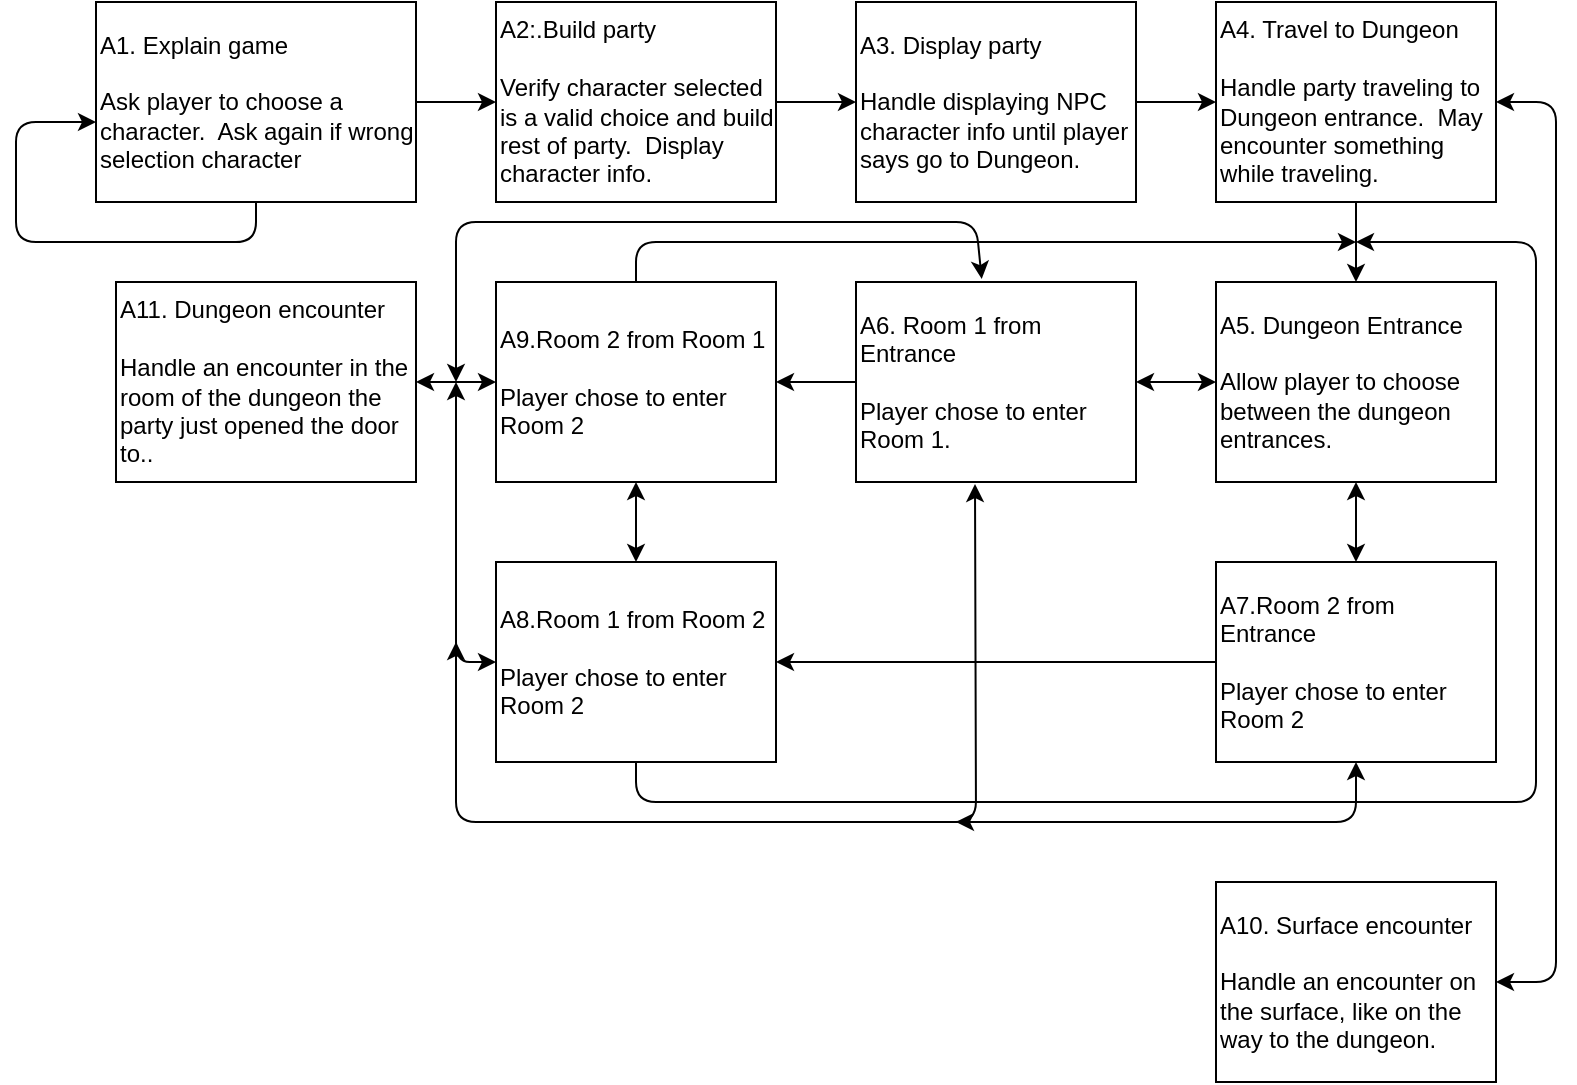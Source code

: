 <mxfile version="13.0.9" type="device"><diagram id="C5RBs43oDa-KdzZeNtuy" name="Page-1"><mxGraphModel dx="933" dy="634" grid="1" gridSize="10" guides="1" tooltips="1" connect="1" arrows="1" fold="1" page="1" pageScale="1" pageWidth="827" pageHeight="1169" math="0" shadow="0"><root><mxCell id="WIyWlLk6GJQsqaUBKTNV-0"/><mxCell id="WIyWlLk6GJQsqaUBKTNV-1" parent="WIyWlLk6GJQsqaUBKTNV-0"/><mxCell id="IwhkRfzm7_OY9SXt7KAw-3" value="" style="edgeStyle=orthogonalEdgeStyle;rounded=0;orthogonalLoop=1;jettySize=auto;html=1;" edge="1" parent="WIyWlLk6GJQsqaUBKTNV-1" source="IwhkRfzm7_OY9SXt7KAw-0" target="IwhkRfzm7_OY9SXt7KAw-2"><mxGeometry relative="1" as="geometry"/></mxCell><mxCell id="IwhkRfzm7_OY9SXt7KAw-0" value="&lt;div align=&quot;left&quot;&gt;A1. Explain game&lt;/div&gt;&lt;div align=&quot;left&quot;&gt;&lt;br&gt;&lt;/div&gt;&lt;div align=&quot;left&quot;&gt;Ask player to choose a character.&amp;nbsp; Ask again if wrong selection character&lt;br&gt;&lt;/div&gt;" style="rounded=0;whiteSpace=wrap;html=1;align=left;" vertex="1" parent="WIyWlLk6GJQsqaUBKTNV-1"><mxGeometry x="80" y="40" width="160" height="100" as="geometry"/></mxCell><mxCell id="IwhkRfzm7_OY9SXt7KAw-17" value="" style="edgeStyle=orthogonalEdgeStyle;rounded=0;orthogonalLoop=1;jettySize=auto;html=1;" edge="1" parent="WIyWlLk6GJQsqaUBKTNV-1" source="IwhkRfzm7_OY9SXt7KAw-2" target="IwhkRfzm7_OY9SXt7KAw-16"><mxGeometry relative="1" as="geometry"/></mxCell><mxCell id="IwhkRfzm7_OY9SXt7KAw-2" value="&lt;div align=&quot;left&quot;&gt;A2:.Build party&lt;br&gt;&lt;/div&gt;&lt;div align=&quot;left&quot;&gt;&lt;br&gt;&lt;/div&gt;&lt;div align=&quot;left&quot;&gt;Verify character selected is a valid choice and build rest of party.&amp;nbsp; Display character info.&lt;br&gt;&lt;/div&gt;" style="rounded=0;whiteSpace=wrap;html=1;align=left;" vertex="1" parent="WIyWlLk6GJQsqaUBKTNV-1"><mxGeometry x="280" y="40" width="140" height="100" as="geometry"/></mxCell><mxCell id="IwhkRfzm7_OY9SXt7KAw-19" value="" style="edgeStyle=orthogonalEdgeStyle;rounded=0;orthogonalLoop=1;jettySize=auto;html=1;" edge="1" parent="WIyWlLk6GJQsqaUBKTNV-1" source="IwhkRfzm7_OY9SXt7KAw-16" target="IwhkRfzm7_OY9SXt7KAw-18"><mxGeometry relative="1" as="geometry"/></mxCell><mxCell id="IwhkRfzm7_OY9SXt7KAw-16" value="&lt;div align=&quot;left&quot;&gt;A3. Display party&lt;br&gt;&lt;/div&gt;&lt;div align=&quot;left&quot;&gt;&lt;br&gt;&lt;/div&gt;&lt;div align=&quot;left&quot;&gt;Handle displaying NPC character info until player says go to Dungeon.&lt;br&gt;&lt;/div&gt;" style="rounded=0;whiteSpace=wrap;html=1;align=left;" vertex="1" parent="WIyWlLk6GJQsqaUBKTNV-1"><mxGeometry x="460" y="40" width="140" height="100" as="geometry"/></mxCell><mxCell id="IwhkRfzm7_OY9SXt7KAw-21" value="" style="edgeStyle=orthogonalEdgeStyle;rounded=0;orthogonalLoop=1;jettySize=auto;html=1;" edge="1" parent="WIyWlLk6GJQsqaUBKTNV-1" source="IwhkRfzm7_OY9SXt7KAw-18" target="IwhkRfzm7_OY9SXt7KAw-20"><mxGeometry relative="1" as="geometry"/></mxCell><mxCell id="IwhkRfzm7_OY9SXt7KAw-18" value="&lt;div align=&quot;left&quot;&gt;A4. Travel to Dungeon&lt;br&gt;&lt;/div&gt;&lt;div align=&quot;left&quot;&gt;&lt;br&gt;&lt;/div&gt;&lt;div align=&quot;left&quot;&gt;Handle party traveling to Dungeon entrance.&amp;nbsp; May encounter something while traveling.&lt;br&gt;&lt;/div&gt;" style="rounded=0;whiteSpace=wrap;html=1;align=left;" vertex="1" parent="WIyWlLk6GJQsqaUBKTNV-1"><mxGeometry x="640" y="40" width="140" height="100" as="geometry"/></mxCell><mxCell id="IwhkRfzm7_OY9SXt7KAw-20" value="&lt;div align=&quot;left&quot;&gt;A5. Dungeon Entrance&lt;br&gt;&lt;/div&gt;&lt;div align=&quot;left&quot;&gt;&lt;br&gt;&lt;/div&gt;Allow player to choose between the dungeon entrances." style="rounded=0;whiteSpace=wrap;html=1;align=left;" vertex="1" parent="WIyWlLk6GJQsqaUBKTNV-1"><mxGeometry x="640" y="180" width="140" height="100" as="geometry"/></mxCell><mxCell id="IwhkRfzm7_OY9SXt7KAw-14" value="" style="endArrow=classic;html=1;exitX=0.5;exitY=1;exitDx=0;exitDy=0;entryX=0;entryY=0.6;entryDx=0;entryDy=0;entryPerimeter=0;" edge="1" parent="WIyWlLk6GJQsqaUBKTNV-1" source="IwhkRfzm7_OY9SXt7KAw-0" target="IwhkRfzm7_OY9SXt7KAw-0"><mxGeometry width="50" height="50" relative="1" as="geometry"><mxPoint x="380" y="240" as="sourcePoint"/><mxPoint x="40" y="100" as="targetPoint"/><Array as="points"><mxPoint x="160" y="160"/><mxPoint x="40" y="160"/><mxPoint x="40" y="100"/></Array></mxGeometry></mxCell><mxCell id="IwhkRfzm7_OY9SXt7KAw-22" value="&lt;div align=&quot;left&quot;&gt;A5. Dungeon Entrance&lt;br&gt;&lt;/div&gt;&lt;div align=&quot;left&quot;&gt;&lt;br&gt;&lt;/div&gt;Allow player to choose between the dungeon entrances." style="rounded=0;whiteSpace=wrap;html=1;align=left;" vertex="1" parent="WIyWlLk6GJQsqaUBKTNV-1"><mxGeometry x="640" y="180" width="140" height="100" as="geometry"/></mxCell><mxCell id="IwhkRfzm7_OY9SXt7KAw-36" value="" style="edgeStyle=orthogonalEdgeStyle;rounded=0;orthogonalLoop=1;jettySize=auto;html=1;entryX=1;entryY=0.5;entryDx=0;entryDy=0;" edge="1" parent="WIyWlLk6GJQsqaUBKTNV-1" source="IwhkRfzm7_OY9SXt7KAw-26" target="IwhkRfzm7_OY9SXt7KAw-31"><mxGeometry relative="1" as="geometry"><mxPoint x="560" y="370" as="targetPoint"/></mxGeometry></mxCell><mxCell id="IwhkRfzm7_OY9SXt7KAw-26" value="&lt;div align=&quot;left&quot;&gt;A7.Room 2 from Entrance&lt;/div&gt;&lt;div align=&quot;left&quot;&gt;&lt;br&gt;&lt;/div&gt;&lt;div&gt;Player chose to enter Room 2&lt;br&gt;&lt;/div&gt;" style="rounded=0;whiteSpace=wrap;html=1;align=left;" vertex="1" parent="WIyWlLk6GJQsqaUBKTNV-1"><mxGeometry x="640" y="320" width="140" height="100" as="geometry"/></mxCell><mxCell id="IwhkRfzm7_OY9SXt7KAw-28" value="&lt;div align=&quot;left&quot;&gt;A9.Room 2 from Room 1&lt;br&gt;&lt;/div&gt;&lt;div align=&quot;left&quot;&gt;&lt;br&gt;&lt;/div&gt;&lt;div&gt;Player chose to enter Room 2&lt;br&gt;&lt;/div&gt;" style="rounded=0;whiteSpace=wrap;html=1;align=left;" vertex="1" parent="WIyWlLk6GJQsqaUBKTNV-1"><mxGeometry x="280" y="180" width="140" height="100" as="geometry"/></mxCell><mxCell id="IwhkRfzm7_OY9SXt7KAw-37" value="" style="edgeStyle=orthogonalEdgeStyle;rounded=0;orthogonalLoop=1;jettySize=auto;html=1;" edge="1" parent="WIyWlLk6GJQsqaUBKTNV-1" source="IwhkRfzm7_OY9SXt7KAw-24" target="IwhkRfzm7_OY9SXt7KAw-28"><mxGeometry relative="1" as="geometry"/></mxCell><mxCell id="IwhkRfzm7_OY9SXt7KAw-24" value="&lt;div align=&quot;left&quot;&gt;A6. Room 1 from Entrance&lt;br&gt;&lt;/div&gt;&lt;div align=&quot;left&quot;&gt;&lt;br&gt;&lt;/div&gt;&lt;div&gt;Player chose to enter Room 1.&lt;br&gt;&lt;/div&gt;" style="rounded=0;whiteSpace=wrap;html=1;align=left;" vertex="1" parent="WIyWlLk6GJQsqaUBKTNV-1"><mxGeometry x="460" y="180" width="140" height="100" as="geometry"/></mxCell><mxCell id="IwhkRfzm7_OY9SXt7KAw-23" value="&lt;div align=&quot;left&quot;&gt;A10. Surface encounter&lt;br&gt;&lt;/div&gt;&lt;div align=&quot;left&quot;&gt;&lt;br&gt;&lt;/div&gt;Handle an encounter on the surface, like on the way to the dungeon." style="rounded=0;whiteSpace=wrap;html=1;align=left;" vertex="1" parent="WIyWlLk6GJQsqaUBKTNV-1"><mxGeometry x="640" y="480" width="140" height="100" as="geometry"/></mxCell><mxCell id="IwhkRfzm7_OY9SXt7KAw-31" value="&lt;div align=&quot;left&quot;&gt;A8.Room 1 from Room 2&lt;/div&gt;&lt;div align=&quot;left&quot;&gt;&lt;br&gt;&lt;/div&gt;&lt;div align=&quot;left&quot;&gt;Player chose to enter Room 2&lt;br&gt;&lt;/div&gt;" style="rounded=0;whiteSpace=wrap;html=1;align=left;" vertex="1" parent="WIyWlLk6GJQsqaUBKTNV-1"><mxGeometry x="280" y="320" width="140" height="100" as="geometry"/></mxCell><mxCell id="IwhkRfzm7_OY9SXt7KAw-32" value="" style="endArrow=classic;startArrow=classic;html=1;entryX=0;entryY=0.5;entryDx=0;entryDy=0;exitX=1;exitY=0.5;exitDx=0;exitDy=0;" edge="1" parent="WIyWlLk6GJQsqaUBKTNV-1" source="IwhkRfzm7_OY9SXt7KAw-24" target="IwhkRfzm7_OY9SXt7KAw-22"><mxGeometry width="50" height="50" relative="1" as="geometry"><mxPoint x="380" y="390" as="sourcePoint"/><mxPoint x="430" y="340" as="targetPoint"/></mxGeometry></mxCell><mxCell id="IwhkRfzm7_OY9SXt7KAw-33" value="" style="endArrow=classic;startArrow=classic;html=1;entryX=0.5;entryY=1;entryDx=0;entryDy=0;exitX=0.5;exitY=0;exitDx=0;exitDy=0;" edge="1" parent="WIyWlLk6GJQsqaUBKTNV-1" source="IwhkRfzm7_OY9SXt7KAw-26" target="IwhkRfzm7_OY9SXt7KAw-22"><mxGeometry width="50" height="50" relative="1" as="geometry"><mxPoint x="380" y="390" as="sourcePoint"/><mxPoint x="430" y="340" as="targetPoint"/></mxGeometry></mxCell><mxCell id="IwhkRfzm7_OY9SXt7KAw-38" value="" style="endArrow=classic;startArrow=classic;html=1;entryX=0.5;entryY=1;entryDx=0;entryDy=0;exitX=0.5;exitY=0;exitDx=0;exitDy=0;" edge="1" parent="WIyWlLk6GJQsqaUBKTNV-1" source="IwhkRfzm7_OY9SXt7KAw-31" target="IwhkRfzm7_OY9SXt7KAw-28"><mxGeometry width="50" height="50" relative="1" as="geometry"><mxPoint x="380" y="390" as="sourcePoint"/><mxPoint x="430" y="340" as="targetPoint"/></mxGeometry></mxCell><mxCell id="IwhkRfzm7_OY9SXt7KAw-39" value="" style="endArrow=classic;html=1;exitX=0.5;exitY=1;exitDx=0;exitDy=0;" edge="1" parent="WIyWlLk6GJQsqaUBKTNV-1" source="IwhkRfzm7_OY9SXt7KAw-31"><mxGeometry width="50" height="50" relative="1" as="geometry"><mxPoint x="380" y="390" as="sourcePoint"/><mxPoint x="710" y="160" as="targetPoint"/><Array as="points"><mxPoint x="350" y="440"/><mxPoint x="800" y="440"/><mxPoint x="800" y="160"/></Array></mxGeometry></mxCell><mxCell id="IwhkRfzm7_OY9SXt7KAw-40" value="" style="endArrow=classic;html=1;exitX=0.5;exitY=0;exitDx=0;exitDy=0;" edge="1" parent="WIyWlLk6GJQsqaUBKTNV-1" source="IwhkRfzm7_OY9SXt7KAw-28"><mxGeometry width="50" height="50" relative="1" as="geometry"><mxPoint x="380" y="390" as="sourcePoint"/><mxPoint x="710" y="160" as="targetPoint"/><Array as="points"><mxPoint x="350" y="160"/></Array></mxGeometry></mxCell><mxCell id="IwhkRfzm7_OY9SXt7KAw-42" value="&lt;div align=&quot;left&quot;&gt;A11. Dungeon encounter&lt;br&gt;&lt;/div&gt;&lt;div align=&quot;left&quot;&gt;&lt;br&gt;&lt;/div&gt;Handle an encounter in the room of the dungeon the party just opened the door to.." style="rounded=0;whiteSpace=wrap;html=1;align=left;" vertex="1" parent="WIyWlLk6GJQsqaUBKTNV-1"><mxGeometry x="90" y="180" width="150" height="100" as="geometry"/></mxCell><mxCell id="IwhkRfzm7_OY9SXt7KAw-49" value="" style="endArrow=classic;startArrow=classic;html=1;entryX=0.425;entryY=1.01;entryDx=0;entryDy=0;entryPerimeter=0;" edge="1" parent="WIyWlLk6GJQsqaUBKTNV-1" target="IwhkRfzm7_OY9SXt7KAw-24"><mxGeometry width="50" height="50" relative="1" as="geometry"><mxPoint x="260" y="360" as="sourcePoint"/><mxPoint x="430" y="290" as="targetPoint"/><Array as="points"><mxPoint x="260" y="450"/><mxPoint x="520" y="450"/></Array></mxGeometry></mxCell><mxCell id="IwhkRfzm7_OY9SXt7KAw-50" value="" style="endArrow=classic;startArrow=classic;html=1;entryX=0.5;entryY=1;entryDx=0;entryDy=0;" edge="1" parent="WIyWlLk6GJQsqaUBKTNV-1" target="IwhkRfzm7_OY9SXt7KAw-26"><mxGeometry width="50" height="50" relative="1" as="geometry"><mxPoint x="510" y="450" as="sourcePoint"/><mxPoint x="430" y="290" as="targetPoint"/><Array as="points"><mxPoint x="710" y="450"/></Array></mxGeometry></mxCell><mxCell id="IwhkRfzm7_OY9SXt7KAw-51" value="" style="endArrow=classic;startArrow=classic;html=1;exitX=0;exitY=0.5;exitDx=0;exitDy=0;" edge="1" parent="WIyWlLk6GJQsqaUBKTNV-1" source="IwhkRfzm7_OY9SXt7KAw-31"><mxGeometry width="50" height="50" relative="1" as="geometry"><mxPoint x="380" y="340" as="sourcePoint"/><mxPoint x="260" y="230" as="targetPoint"/><Array as="points"><mxPoint x="260" y="370"/></Array></mxGeometry></mxCell><mxCell id="IwhkRfzm7_OY9SXt7KAw-52" value="" style="endArrow=classic;startArrow=classic;html=1;exitX=1;exitY=0.5;exitDx=0;exitDy=0;entryX=0;entryY=0.5;entryDx=0;entryDy=0;" edge="1" parent="WIyWlLk6GJQsqaUBKTNV-1" source="IwhkRfzm7_OY9SXt7KAw-42" target="IwhkRfzm7_OY9SXt7KAw-28"><mxGeometry width="50" height="50" relative="1" as="geometry"><mxPoint x="380" y="340" as="sourcePoint"/><mxPoint x="430" y="290" as="targetPoint"/></mxGeometry></mxCell><mxCell id="IwhkRfzm7_OY9SXt7KAw-53" value="" style="endArrow=classic;startArrow=classic;html=1;entryX=0.449;entryY=-0.015;entryDx=0;entryDy=0;entryPerimeter=0;" edge="1" parent="WIyWlLk6GJQsqaUBKTNV-1" target="IwhkRfzm7_OY9SXt7KAw-24"><mxGeometry width="50" height="50" relative="1" as="geometry"><mxPoint x="260" y="230" as="sourcePoint"/><mxPoint x="430" y="290" as="targetPoint"/><Array as="points"><mxPoint x="260" y="150"/><mxPoint x="520" y="150"/></Array></mxGeometry></mxCell><mxCell id="IwhkRfzm7_OY9SXt7KAw-54" value="" style="endArrow=classic;startArrow=classic;html=1;entryX=1;entryY=0.5;entryDx=0;entryDy=0;exitX=1;exitY=0.5;exitDx=0;exitDy=0;" edge="1" parent="WIyWlLk6GJQsqaUBKTNV-1" source="IwhkRfzm7_OY9SXt7KAw-23" target="IwhkRfzm7_OY9SXt7KAw-18"><mxGeometry width="50" height="50" relative="1" as="geometry"><mxPoint x="810" y="560" as="sourcePoint"/><mxPoint x="430" y="250" as="targetPoint"/><Array as="points"><mxPoint x="810" y="530"/><mxPoint x="810" y="90"/></Array></mxGeometry></mxCell></root></mxGraphModel></diagram></mxfile>